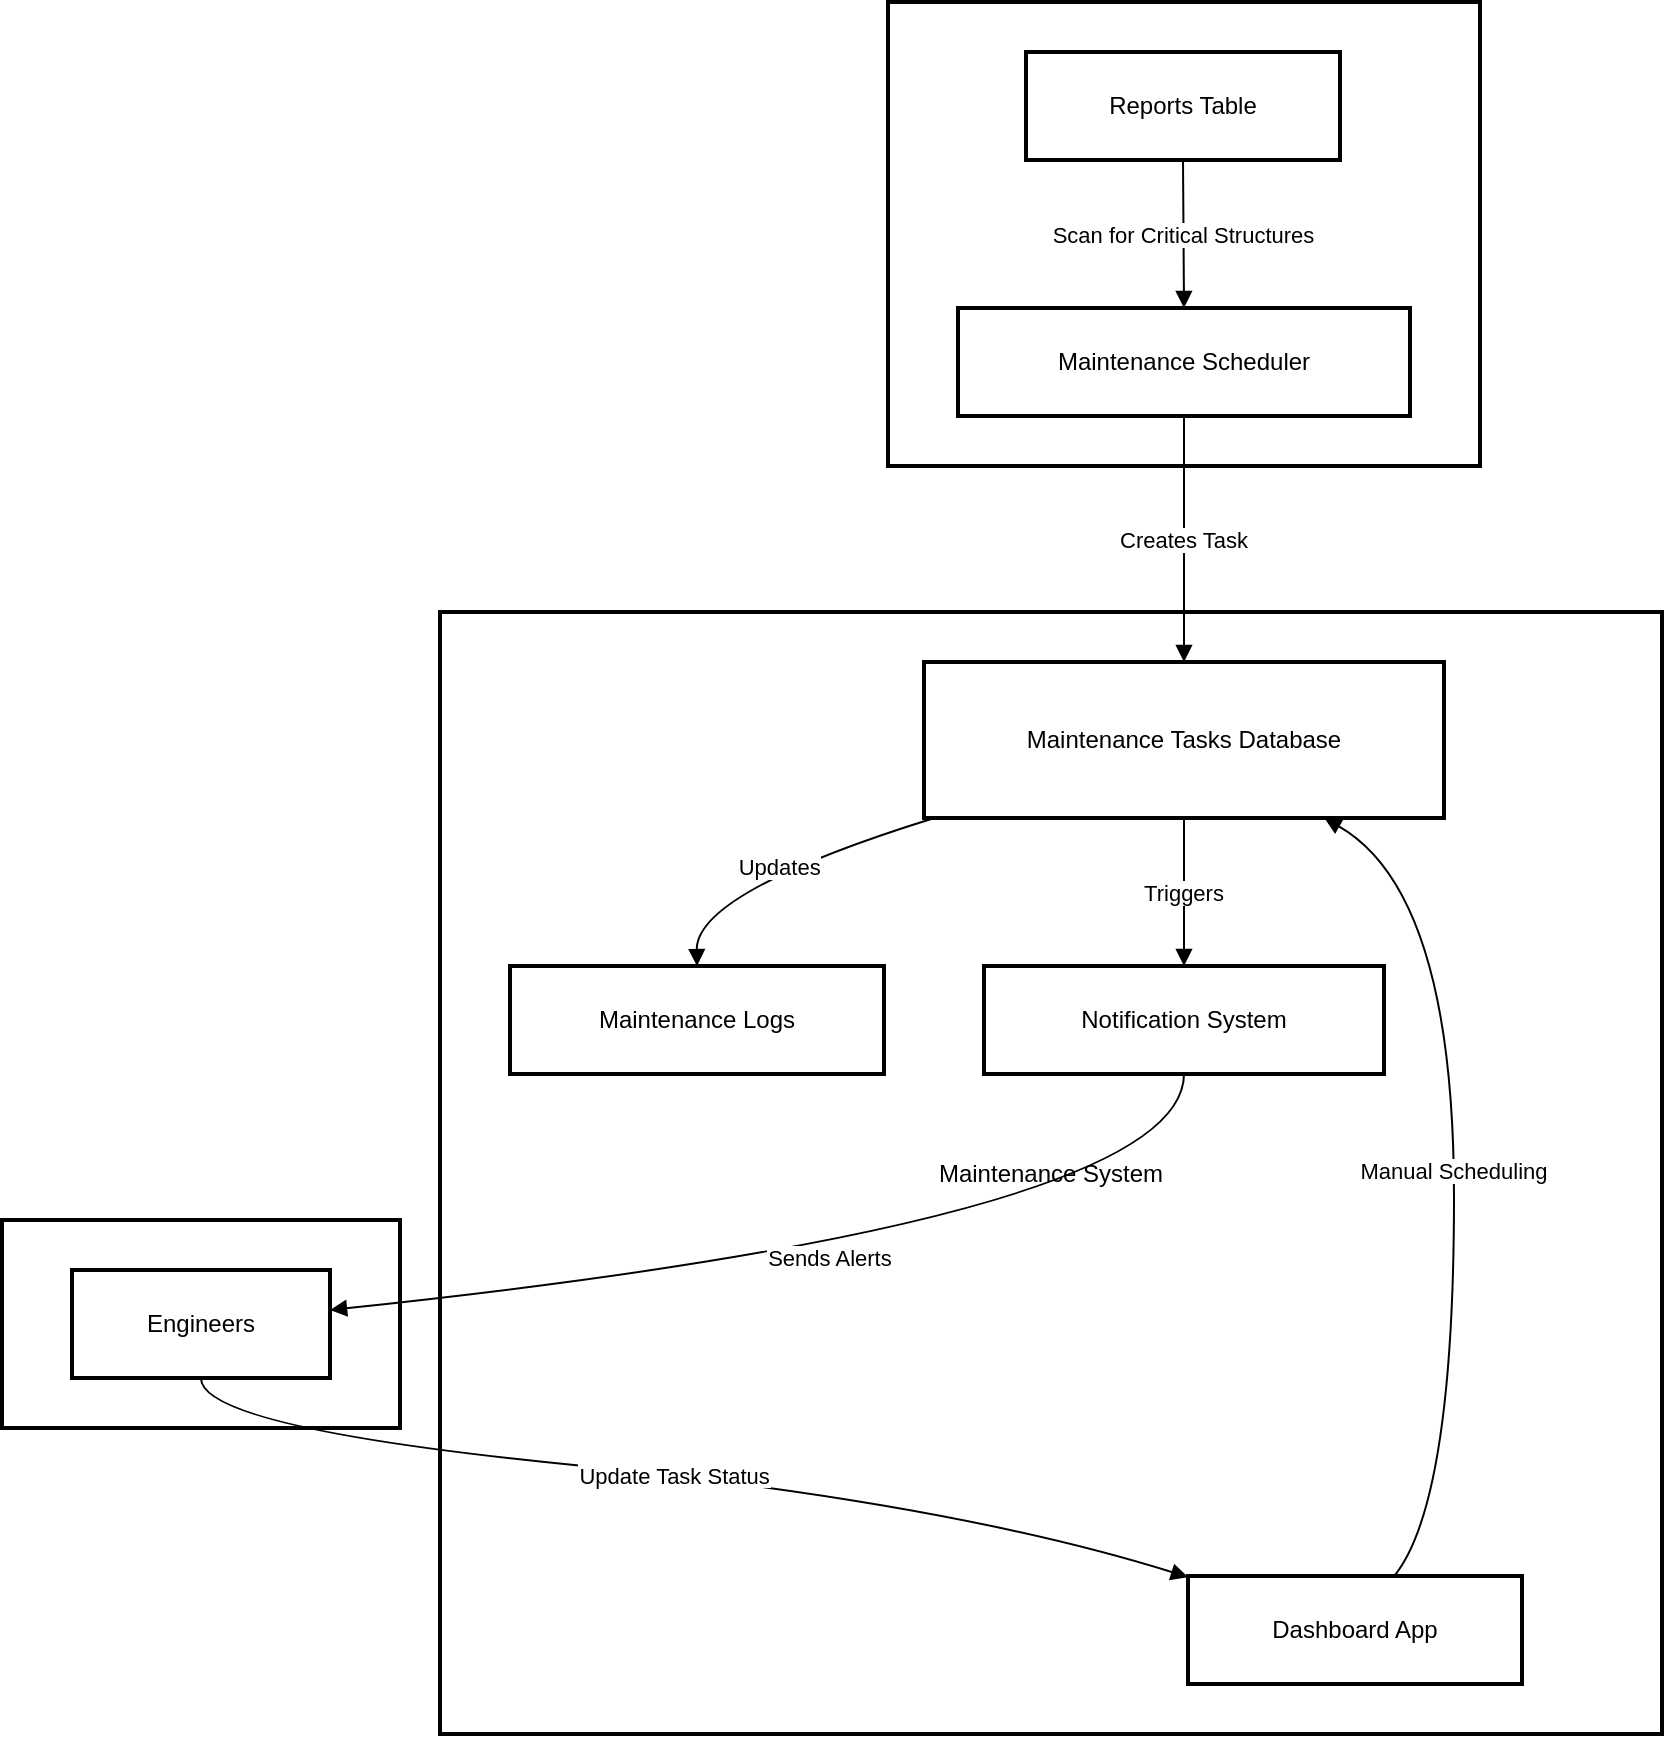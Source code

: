 <mxfile version="26.0.10">
  <diagram name="Page-1" id="QAvUXSREUKnY27DMxz9T">
    <mxGraphModel dx="1242" dy="795" grid="1" gridSize="10" guides="1" tooltips="1" connect="1" arrows="1" fold="1" page="0" pageScale="1" pageWidth="850" pageHeight="1100" math="0" shadow="0">
      <root>
        <mxCell id="0" />
        <mxCell id="1" parent="0" />
        <mxCell id="mOBfuGf8kRtm1UOy-Wbp-1" value="Users" style="whiteSpace=wrap;strokeWidth=2;" vertex="1" parent="1">
          <mxGeometry x="20" y="629" width="199" height="104" as="geometry" />
        </mxCell>
        <mxCell id="mOBfuGf8kRtm1UOy-Wbp-2" value="Maintenance System" style="whiteSpace=wrap;strokeWidth=2;" vertex="1" parent="1">
          <mxGeometry x="239" y="325" width="611" height="561" as="geometry" />
        </mxCell>
        <mxCell id="mOBfuGf8kRtm1UOy-Wbp-3" value="Reports Database" style="whiteSpace=wrap;strokeWidth=2;" vertex="1" parent="1">
          <mxGeometry x="463" y="20" width="296" height="232" as="geometry" />
        </mxCell>
        <mxCell id="mOBfuGf8kRtm1UOy-Wbp-4" value="Reports Table" style="whiteSpace=wrap;strokeWidth=2;" vertex="1" parent="1">
          <mxGeometry x="532" y="45" width="157" height="54" as="geometry" />
        </mxCell>
        <mxCell id="mOBfuGf8kRtm1UOy-Wbp-5" value="Maintenance Scheduler" style="whiteSpace=wrap;strokeWidth=2;" vertex="1" parent="1">
          <mxGeometry x="498" y="173" width="226" height="54" as="geometry" />
        </mxCell>
        <mxCell id="mOBfuGf8kRtm1UOy-Wbp-6" value="Maintenance Tasks Database" style="whiteSpace=wrap;strokeWidth=2;" vertex="1" parent="1">
          <mxGeometry x="481" y="350" width="260" height="78" as="geometry" />
        </mxCell>
        <mxCell id="mOBfuGf8kRtm1UOy-Wbp-7" value="Dashboard App" style="whiteSpace=wrap;strokeWidth=2;" vertex="1" parent="1">
          <mxGeometry x="613" y="807" width="167" height="54" as="geometry" />
        </mxCell>
        <mxCell id="mOBfuGf8kRtm1UOy-Wbp-8" value="Maintenance Logs" style="whiteSpace=wrap;strokeWidth=2;" vertex="1" parent="1">
          <mxGeometry x="274" y="502" width="187" height="54" as="geometry" />
        </mxCell>
        <mxCell id="mOBfuGf8kRtm1UOy-Wbp-9" value="Notification System" style="whiteSpace=wrap;strokeWidth=2;" vertex="1" parent="1">
          <mxGeometry x="511" y="502" width="200" height="54" as="geometry" />
        </mxCell>
        <mxCell id="mOBfuGf8kRtm1UOy-Wbp-10" value="Engineers" style="whiteSpace=wrap;strokeWidth=2;" vertex="1" parent="1">
          <mxGeometry x="55" y="654" width="129" height="54" as="geometry" />
        </mxCell>
        <mxCell id="mOBfuGf8kRtm1UOy-Wbp-11" value="Scan for Critical Structures" style="curved=1;startArrow=none;endArrow=block;exitX=0.5;exitY=1;entryX=0.5;entryY=-0.01;rounded=0;" edge="1" parent="1" source="mOBfuGf8kRtm1UOy-Wbp-4" target="mOBfuGf8kRtm1UOy-Wbp-5">
          <mxGeometry relative="1" as="geometry">
            <Array as="points" />
          </mxGeometry>
        </mxCell>
        <mxCell id="mOBfuGf8kRtm1UOy-Wbp-12" value="Creates Task" style="curved=1;startArrow=none;endArrow=block;exitX=0.5;exitY=0.99;entryX=0.5;entryY=0;rounded=0;" edge="1" parent="1" source="mOBfuGf8kRtm1UOy-Wbp-5" target="mOBfuGf8kRtm1UOy-Wbp-6">
          <mxGeometry relative="1" as="geometry">
            <Array as="points" />
          </mxGeometry>
        </mxCell>
        <mxCell id="mOBfuGf8kRtm1UOy-Wbp-13" value="Manual Scheduling" style="curved=1;startArrow=none;endArrow=block;exitX=0.62;exitY=-0.01;entryX=0.77;entryY=1;rounded=0;" edge="1" parent="1" source="mOBfuGf8kRtm1UOy-Wbp-7" target="mOBfuGf8kRtm1UOy-Wbp-6">
          <mxGeometry relative="1" as="geometry">
            <Array as="points">
              <mxPoint x="746" y="770" />
              <mxPoint x="746" y="465" />
            </Array>
          </mxGeometry>
        </mxCell>
        <mxCell id="mOBfuGf8kRtm1UOy-Wbp-14" value="Updates" style="curved=1;startArrow=none;endArrow=block;exitX=0.02;exitY=1;entryX=0.5;entryY=-0.01;rounded=0;" edge="1" parent="1" source="mOBfuGf8kRtm1UOy-Wbp-6" target="mOBfuGf8kRtm1UOy-Wbp-8">
          <mxGeometry relative="1" as="geometry">
            <Array as="points">
              <mxPoint x="367" y="465" />
            </Array>
          </mxGeometry>
        </mxCell>
        <mxCell id="mOBfuGf8kRtm1UOy-Wbp-15" value="Triggers" style="curved=1;startArrow=none;endArrow=block;exitX=0.5;exitY=1;entryX=0.5;entryY=-0.01;rounded=0;" edge="1" parent="1" source="mOBfuGf8kRtm1UOy-Wbp-6" target="mOBfuGf8kRtm1UOy-Wbp-9">
          <mxGeometry relative="1" as="geometry">
            <Array as="points" />
          </mxGeometry>
        </mxCell>
        <mxCell id="mOBfuGf8kRtm1UOy-Wbp-16" value="Sends Alerts" style="curved=1;startArrow=none;endArrow=block;exitX=0.5;exitY=0.99;entryX=1;entryY=0.37;rounded=0;" edge="1" parent="1" source="mOBfuGf8kRtm1UOy-Wbp-9" target="mOBfuGf8kRtm1UOy-Wbp-10">
          <mxGeometry relative="1" as="geometry">
            <Array as="points">
              <mxPoint x="611" y="629" />
            </Array>
          </mxGeometry>
        </mxCell>
        <mxCell id="mOBfuGf8kRtm1UOy-Wbp-17" value="Update Task Status" style="curved=1;startArrow=none;endArrow=block;exitX=0.5;exitY=1;entryX=0;entryY=0.01;rounded=0;" edge="1" parent="1" source="mOBfuGf8kRtm1UOy-Wbp-10" target="mOBfuGf8kRtm1UOy-Wbp-7">
          <mxGeometry relative="1" as="geometry">
            <Array as="points">
              <mxPoint x="119" y="733" />
              <mxPoint x="493" y="770" />
            </Array>
          </mxGeometry>
        </mxCell>
      </root>
    </mxGraphModel>
  </diagram>
</mxfile>
